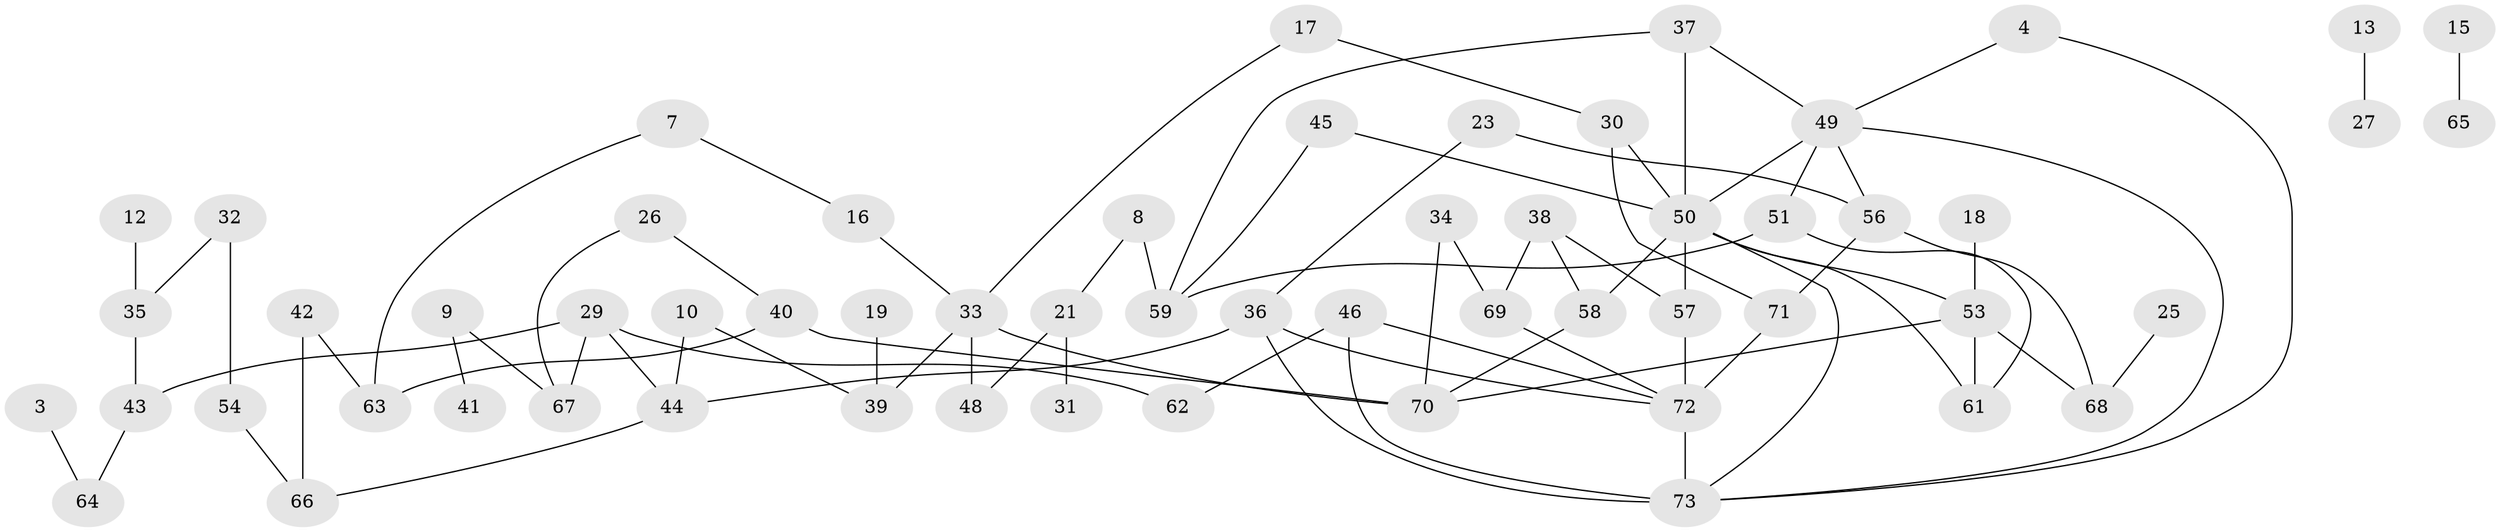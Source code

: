 // original degree distribution, {0: 0.08783783783783784, 1: 0.25, 4: 0.08108108108108109, 3: 0.22972972972972974, 2: 0.28378378378378377, 5: 0.04054054054054054, 6: 0.02027027027027027, 7: 0.006756756756756757}
// Generated by graph-tools (version 1.1) at 2025/00/03/09/25 03:00:47]
// undirected, 59 vertices, 82 edges
graph export_dot {
graph [start="1"]
  node [color=gray90,style=filled];
  3;
  4;
  7;
  8;
  9;
  10;
  12;
  13;
  15;
  16;
  17;
  18;
  19;
  21;
  23;
  25;
  26;
  27;
  29;
  30;
  31;
  32;
  33;
  34;
  35;
  36;
  37;
  38;
  39;
  40;
  41;
  42;
  43;
  44;
  45;
  46;
  48;
  49;
  50;
  51;
  53;
  54;
  56;
  57;
  58;
  59;
  61;
  62;
  63;
  64;
  65;
  66;
  67;
  68;
  69;
  70;
  71;
  72;
  73;
  3 -- 64 [weight=1.0];
  4 -- 49 [weight=1.0];
  4 -- 73 [weight=1.0];
  7 -- 16 [weight=1.0];
  7 -- 63 [weight=1.0];
  8 -- 21 [weight=1.0];
  8 -- 59 [weight=1.0];
  9 -- 41 [weight=1.0];
  9 -- 67 [weight=1.0];
  10 -- 39 [weight=1.0];
  10 -- 44 [weight=1.0];
  12 -- 35 [weight=1.0];
  13 -- 27 [weight=1.0];
  15 -- 65 [weight=1.0];
  16 -- 33 [weight=1.0];
  17 -- 30 [weight=1.0];
  17 -- 33 [weight=1.0];
  18 -- 53 [weight=1.0];
  19 -- 39 [weight=1.0];
  21 -- 31 [weight=1.0];
  21 -- 48 [weight=1.0];
  23 -- 36 [weight=1.0];
  23 -- 56 [weight=1.0];
  25 -- 68 [weight=1.0];
  26 -- 40 [weight=1.0];
  26 -- 67 [weight=1.0];
  29 -- 43 [weight=1.0];
  29 -- 44 [weight=1.0];
  29 -- 62 [weight=1.0];
  29 -- 67 [weight=1.0];
  30 -- 50 [weight=1.0];
  30 -- 71 [weight=1.0];
  32 -- 35 [weight=1.0];
  32 -- 54 [weight=1.0];
  33 -- 39 [weight=1.0];
  33 -- 48 [weight=1.0];
  33 -- 70 [weight=1.0];
  34 -- 69 [weight=1.0];
  34 -- 70 [weight=1.0];
  35 -- 43 [weight=1.0];
  36 -- 44 [weight=1.0];
  36 -- 72 [weight=1.0];
  36 -- 73 [weight=1.0];
  37 -- 49 [weight=1.0];
  37 -- 50 [weight=1.0];
  37 -- 59 [weight=1.0];
  38 -- 57 [weight=1.0];
  38 -- 58 [weight=1.0];
  38 -- 69 [weight=1.0];
  40 -- 63 [weight=1.0];
  40 -- 70 [weight=1.0];
  42 -- 63 [weight=1.0];
  42 -- 66 [weight=1.0];
  43 -- 64 [weight=1.0];
  44 -- 66 [weight=1.0];
  45 -- 50 [weight=1.0];
  45 -- 59 [weight=1.0];
  46 -- 62 [weight=1.0];
  46 -- 72 [weight=1.0];
  46 -- 73 [weight=1.0];
  49 -- 50 [weight=1.0];
  49 -- 51 [weight=1.0];
  49 -- 56 [weight=1.0];
  49 -- 73 [weight=1.0];
  50 -- 53 [weight=1.0];
  50 -- 57 [weight=1.0];
  50 -- 58 [weight=2.0];
  50 -- 61 [weight=1.0];
  50 -- 73 [weight=1.0];
  51 -- 59 [weight=2.0];
  51 -- 61 [weight=1.0];
  53 -- 61 [weight=1.0];
  53 -- 68 [weight=1.0];
  53 -- 70 [weight=1.0];
  54 -- 66 [weight=1.0];
  56 -- 68 [weight=1.0];
  56 -- 71 [weight=1.0];
  57 -- 72 [weight=2.0];
  58 -- 70 [weight=1.0];
  69 -- 72 [weight=1.0];
  71 -- 72 [weight=1.0];
  72 -- 73 [weight=2.0];
}
